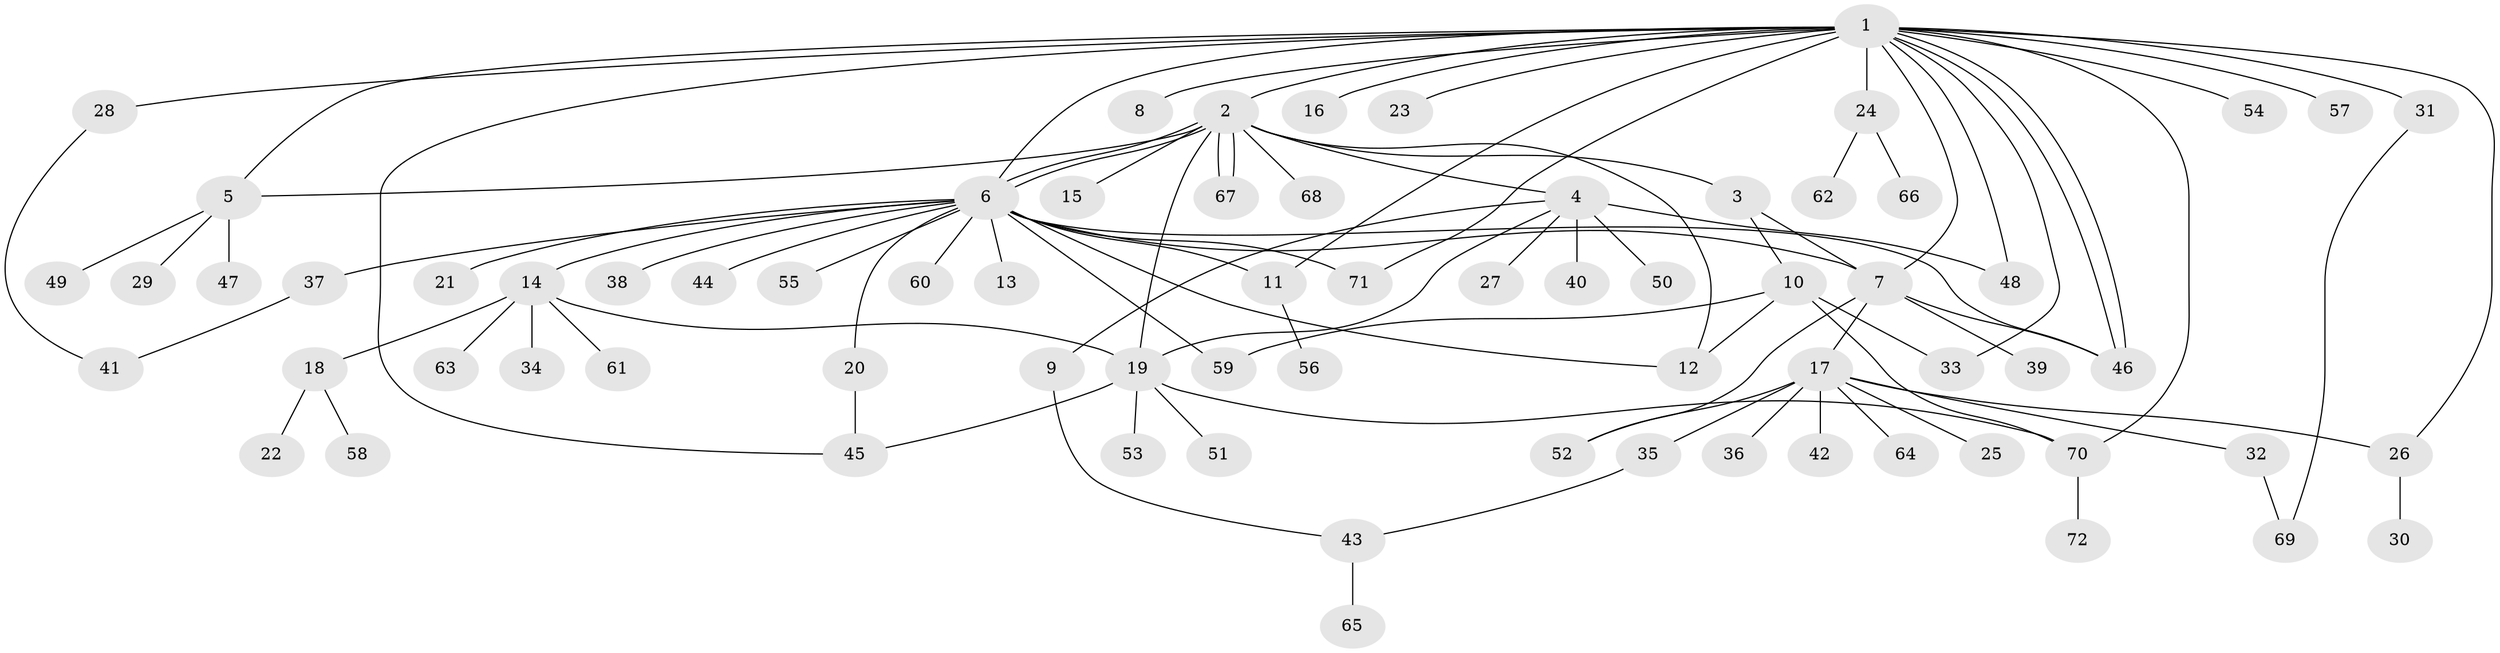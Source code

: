 // coarse degree distribution, {17: 0.022727272727272728, 1: 0.4318181818181818, 2: 0.22727272727272727, 3: 0.13636363636363635, 5: 0.06818181818181818, 7: 0.045454545454545456, 4: 0.022727272727272728, 8: 0.022727272727272728, 15: 0.022727272727272728}
// Generated by graph-tools (version 1.1) at 2025/36/03/04/25 23:36:50]
// undirected, 72 vertices, 98 edges
graph export_dot {
  node [color=gray90,style=filled];
  1;
  2;
  3;
  4;
  5;
  6;
  7;
  8;
  9;
  10;
  11;
  12;
  13;
  14;
  15;
  16;
  17;
  18;
  19;
  20;
  21;
  22;
  23;
  24;
  25;
  26;
  27;
  28;
  29;
  30;
  31;
  32;
  33;
  34;
  35;
  36;
  37;
  38;
  39;
  40;
  41;
  42;
  43;
  44;
  45;
  46;
  47;
  48;
  49;
  50;
  51;
  52;
  53;
  54;
  55;
  56;
  57;
  58;
  59;
  60;
  61;
  62;
  63;
  64;
  65;
  66;
  67;
  68;
  69;
  70;
  71;
  72;
  1 -- 2;
  1 -- 5;
  1 -- 6;
  1 -- 7;
  1 -- 8;
  1 -- 11;
  1 -- 16;
  1 -- 23;
  1 -- 24;
  1 -- 26;
  1 -- 28;
  1 -- 31;
  1 -- 33;
  1 -- 45;
  1 -- 46;
  1 -- 46;
  1 -- 48;
  1 -- 54;
  1 -- 57;
  1 -- 70;
  1 -- 71;
  2 -- 3;
  2 -- 4;
  2 -- 5;
  2 -- 6;
  2 -- 6;
  2 -- 12;
  2 -- 15;
  2 -- 19;
  2 -- 67;
  2 -- 67;
  2 -- 68;
  3 -- 7;
  3 -- 10;
  4 -- 9;
  4 -- 19;
  4 -- 27;
  4 -- 40;
  4 -- 48;
  4 -- 50;
  5 -- 29;
  5 -- 47;
  5 -- 49;
  6 -- 7;
  6 -- 11;
  6 -- 12;
  6 -- 13;
  6 -- 14;
  6 -- 20;
  6 -- 21;
  6 -- 37;
  6 -- 38;
  6 -- 44;
  6 -- 46;
  6 -- 55;
  6 -- 59;
  6 -- 60;
  6 -- 71;
  7 -- 17;
  7 -- 39;
  7 -- 46;
  7 -- 52;
  9 -- 43;
  10 -- 12;
  10 -- 33;
  10 -- 59;
  10 -- 70;
  11 -- 56;
  14 -- 18;
  14 -- 19;
  14 -- 34;
  14 -- 61;
  14 -- 63;
  17 -- 25;
  17 -- 26;
  17 -- 32;
  17 -- 35;
  17 -- 36;
  17 -- 42;
  17 -- 52;
  17 -- 64;
  18 -- 22;
  18 -- 58;
  19 -- 45;
  19 -- 51;
  19 -- 53;
  19 -- 70;
  20 -- 45;
  24 -- 62;
  24 -- 66;
  26 -- 30;
  28 -- 41;
  31 -- 69;
  32 -- 69;
  35 -- 43;
  37 -- 41;
  43 -- 65;
  70 -- 72;
}
